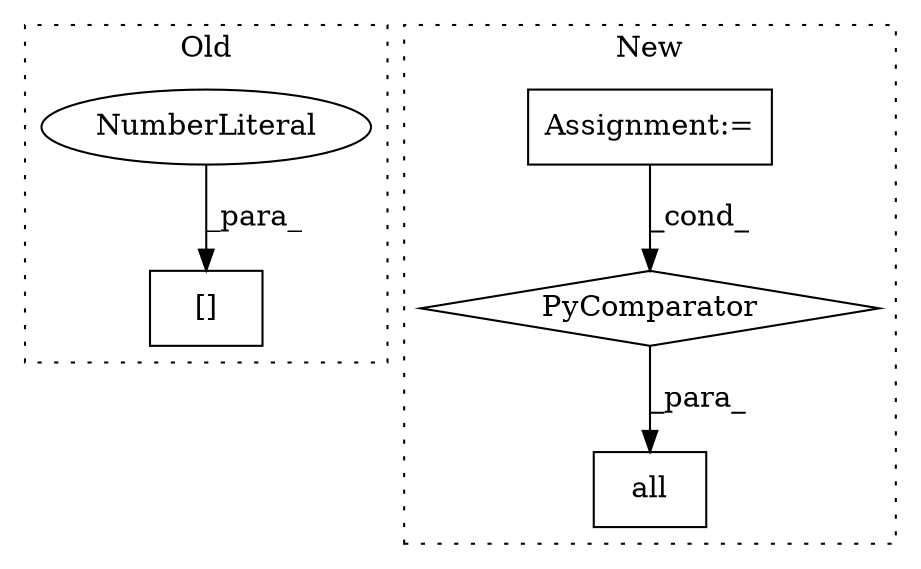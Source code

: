 digraph G {
subgraph cluster0 {
1 [label="[]" a="2" s="19306,19312" l="5,1" shape="box"];
3 [label="NumberLiteral" a="34" s="19311" l="1" shape="ellipse"];
label = "Old";
style="dotted";
}
subgraph cluster1 {
2 [label="all" a="32" s="20657,20825" l="17,-5" shape="box"];
4 [label="PyComparator" a="113" s="20760" l="57" shape="diamond"];
5 [label="Assignment:=" a="7" s="20760" l="57" shape="box"];
label = "New";
style="dotted";
}
3 -> 1 [label="_para_"];
4 -> 2 [label="_para_"];
5 -> 4 [label="_cond_"];
}